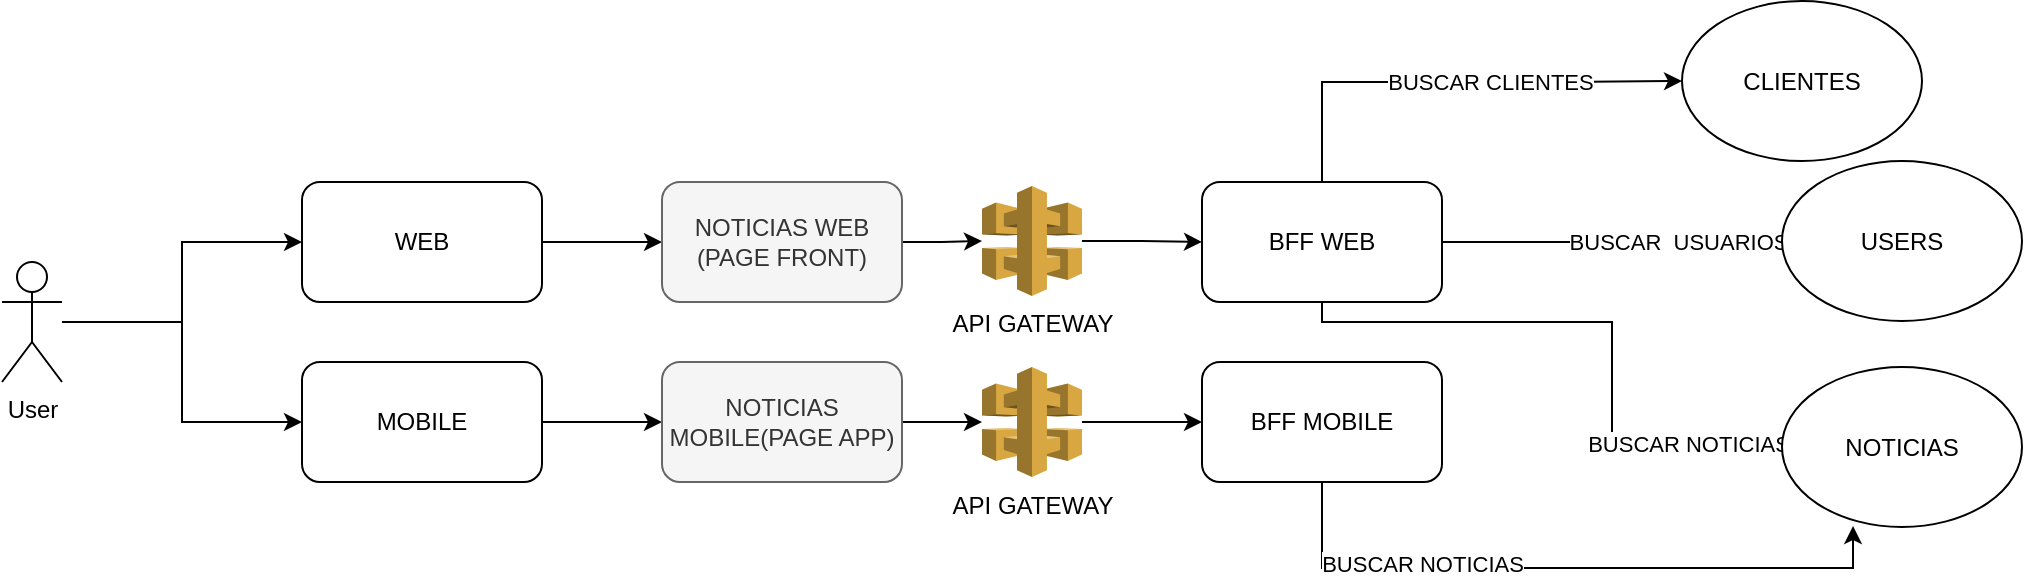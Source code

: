 <mxfile version="21.3.8" type="github">
  <diagram name="Page-1" id="PCEhfPpV_Vly4jaK--HW">
    <mxGraphModel dx="954" dy="538" grid="1" gridSize="10" guides="1" tooltips="1" connect="1" arrows="1" fold="1" page="1" pageScale="1" pageWidth="850" pageHeight="1100" math="0" shadow="0">
      <root>
        <mxCell id="0" />
        <mxCell id="1" parent="0" />
        <mxCell id="J5xrtQVrMG76vx6kUE8D-6" style="edgeStyle=orthogonalEdgeStyle;rounded=0;orthogonalLoop=1;jettySize=auto;html=1;" edge="1" parent="1" source="J5xrtQVrMG76vx6kUE8D-1" target="J5xrtQVrMG76vx6kUE8D-4">
          <mxGeometry relative="1" as="geometry" />
        </mxCell>
        <mxCell id="J5xrtQVrMG76vx6kUE8D-7" style="edgeStyle=orthogonalEdgeStyle;rounded=0;orthogonalLoop=1;jettySize=auto;html=1;" edge="1" parent="1" source="J5xrtQVrMG76vx6kUE8D-1" target="J5xrtQVrMG76vx6kUE8D-5">
          <mxGeometry relative="1" as="geometry" />
        </mxCell>
        <mxCell id="J5xrtQVrMG76vx6kUE8D-1" value="User" style="shape=umlActor;verticalLabelPosition=bottom;verticalAlign=top;html=1;outlineConnect=0;" vertex="1" parent="1">
          <mxGeometry x="70" y="150" width="30" height="60" as="geometry" />
        </mxCell>
        <mxCell id="J5xrtQVrMG76vx6kUE8D-27" style="edgeStyle=orthogonalEdgeStyle;rounded=0;orthogonalLoop=1;jettySize=auto;html=1;" edge="1" parent="1" source="J5xrtQVrMG76vx6kUE8D-4" target="J5xrtQVrMG76vx6kUE8D-17">
          <mxGeometry relative="1" as="geometry" />
        </mxCell>
        <mxCell id="J5xrtQVrMG76vx6kUE8D-4" value="WEB" style="rounded=1;whiteSpace=wrap;html=1;" vertex="1" parent="1">
          <mxGeometry x="220" y="110" width="120" height="60" as="geometry" />
        </mxCell>
        <mxCell id="J5xrtQVrMG76vx6kUE8D-28" style="edgeStyle=orthogonalEdgeStyle;rounded=0;orthogonalLoop=1;jettySize=auto;html=1;" edge="1" parent="1" source="J5xrtQVrMG76vx6kUE8D-5" target="J5xrtQVrMG76vx6kUE8D-18">
          <mxGeometry relative="1" as="geometry" />
        </mxCell>
        <mxCell id="J5xrtQVrMG76vx6kUE8D-5" value="MOBILE" style="rounded=1;whiteSpace=wrap;html=1;" vertex="1" parent="1">
          <mxGeometry x="220" y="200" width="120" height="60" as="geometry" />
        </mxCell>
        <mxCell id="J5xrtQVrMG76vx6kUE8D-35" style="edgeStyle=orthogonalEdgeStyle;rounded=0;orthogonalLoop=1;jettySize=auto;html=1;" edge="1" parent="1" source="J5xrtQVrMG76vx6kUE8D-16" target="J5xrtQVrMG76vx6kUE8D-29">
          <mxGeometry relative="1" as="geometry" />
        </mxCell>
        <mxCell id="J5xrtQVrMG76vx6kUE8D-44" value="BUSCAR&amp;nbsp; USUARIOS" style="edgeLabel;html=1;align=center;verticalAlign=middle;resizable=0;points=[];" vertex="1" connectable="0" parent="J5xrtQVrMG76vx6kUE8D-35">
          <mxGeometry x="0.384" y="1" relative="1" as="geometry">
            <mxPoint y="1" as="offset" />
          </mxGeometry>
        </mxCell>
        <mxCell id="J5xrtQVrMG76vx6kUE8D-36" style="edgeStyle=orthogonalEdgeStyle;rounded=0;orthogonalLoop=1;jettySize=auto;html=1;entryX=0;entryY=0.5;entryDx=0;entryDy=0;" edge="1" parent="1" source="J5xrtQVrMG76vx6kUE8D-16" target="J5xrtQVrMG76vx6kUE8D-31">
          <mxGeometry relative="1" as="geometry">
            <Array as="points">
              <mxPoint x="730" y="60" />
              <mxPoint x="850" y="60" />
            </Array>
          </mxGeometry>
        </mxCell>
        <mxCell id="J5xrtQVrMG76vx6kUE8D-43" value="BUSCAR CLIENTES" style="edgeLabel;html=1;align=center;verticalAlign=middle;resizable=0;points=[];" vertex="1" connectable="0" parent="J5xrtQVrMG76vx6kUE8D-36">
          <mxGeometry x="0.161" relative="1" as="geometry">
            <mxPoint as="offset" />
          </mxGeometry>
        </mxCell>
        <mxCell id="J5xrtQVrMG76vx6kUE8D-38" style="edgeStyle=orthogonalEdgeStyle;rounded=0;orthogonalLoop=1;jettySize=auto;html=1;entryX=0;entryY=0.5;entryDx=0;entryDy=0;" edge="1" parent="1" source="J5xrtQVrMG76vx6kUE8D-16" target="J5xrtQVrMG76vx6kUE8D-30">
          <mxGeometry relative="1" as="geometry">
            <Array as="points">
              <mxPoint x="730" y="180" />
              <mxPoint x="875" y="180" />
              <mxPoint x="875" y="243" />
            </Array>
          </mxGeometry>
        </mxCell>
        <mxCell id="J5xrtQVrMG76vx6kUE8D-42" value="BUSCAR NOTICIAS" style="edgeLabel;html=1;align=center;verticalAlign=middle;resizable=0;points=[];" vertex="1" connectable="0" parent="J5xrtQVrMG76vx6kUE8D-38">
          <mxGeometry x="0.686" y="3" relative="1" as="geometry">
            <mxPoint y="1" as="offset" />
          </mxGeometry>
        </mxCell>
        <mxCell id="J5xrtQVrMG76vx6kUE8D-16" value="BFF WEB" style="rounded=1;whiteSpace=wrap;html=1;" vertex="1" parent="1">
          <mxGeometry x="670" y="110" width="120" height="60" as="geometry" />
        </mxCell>
        <mxCell id="J5xrtQVrMG76vx6kUE8D-23" style="edgeStyle=orthogonalEdgeStyle;rounded=0;orthogonalLoop=1;jettySize=auto;html=1;" edge="1" parent="1" source="J5xrtQVrMG76vx6kUE8D-17" target="J5xrtQVrMG76vx6kUE8D-20">
          <mxGeometry relative="1" as="geometry" />
        </mxCell>
        <mxCell id="J5xrtQVrMG76vx6kUE8D-17" value="NOTICIAS WEB (PAGE FRONT)" style="rounded=1;whiteSpace=wrap;html=1;fillColor=#f5f5f5;fontColor=#333333;strokeColor=#666666;" vertex="1" parent="1">
          <mxGeometry x="400" y="110" width="120" height="60" as="geometry" />
        </mxCell>
        <mxCell id="J5xrtQVrMG76vx6kUE8D-24" style="edgeStyle=orthogonalEdgeStyle;rounded=0;orthogonalLoop=1;jettySize=auto;html=1;" edge="1" parent="1" source="J5xrtQVrMG76vx6kUE8D-18" target="J5xrtQVrMG76vx6kUE8D-22">
          <mxGeometry relative="1" as="geometry" />
        </mxCell>
        <mxCell id="J5xrtQVrMG76vx6kUE8D-18" value="NOTICIAS MOBILE(PAGE APP)" style="rounded=1;whiteSpace=wrap;html=1;fillColor=#f5f5f5;fontColor=#333333;strokeColor=#666666;" vertex="1" parent="1">
          <mxGeometry x="400" y="200" width="120" height="60" as="geometry" />
        </mxCell>
        <mxCell id="J5xrtQVrMG76vx6kUE8D-40" style="edgeStyle=orthogonalEdgeStyle;rounded=0;orthogonalLoop=1;jettySize=auto;html=1;entryX=0.296;entryY=0.994;entryDx=0;entryDy=0;entryPerimeter=0;" edge="1" parent="1" source="J5xrtQVrMG76vx6kUE8D-19" target="J5xrtQVrMG76vx6kUE8D-30">
          <mxGeometry relative="1" as="geometry">
            <Array as="points">
              <mxPoint x="730" y="303" />
              <mxPoint x="996" y="303" />
            </Array>
          </mxGeometry>
        </mxCell>
        <mxCell id="J5xrtQVrMG76vx6kUE8D-41" value="BUSCAR NOTICIAS" style="edgeLabel;html=1;align=center;verticalAlign=middle;resizable=0;points=[];" vertex="1" connectable="0" parent="J5xrtQVrMG76vx6kUE8D-40">
          <mxGeometry x="-0.445" y="2" relative="1" as="geometry">
            <mxPoint x="1" as="offset" />
          </mxGeometry>
        </mxCell>
        <mxCell id="J5xrtQVrMG76vx6kUE8D-19" value="BFF MOBILE" style="rounded=1;whiteSpace=wrap;html=1;" vertex="1" parent="1">
          <mxGeometry x="670" y="200" width="120" height="60" as="geometry" />
        </mxCell>
        <mxCell id="J5xrtQVrMG76vx6kUE8D-25" style="edgeStyle=orthogonalEdgeStyle;rounded=0;orthogonalLoop=1;jettySize=auto;html=1;" edge="1" parent="1" source="J5xrtQVrMG76vx6kUE8D-20" target="J5xrtQVrMG76vx6kUE8D-16">
          <mxGeometry relative="1" as="geometry" />
        </mxCell>
        <mxCell id="J5xrtQVrMG76vx6kUE8D-20" value="API GATEWAY" style="outlineConnect=0;dashed=0;verticalLabelPosition=bottom;verticalAlign=top;align=center;html=1;shape=mxgraph.aws3.api_gateway;fillColor=#D9A741;gradientColor=none;" vertex="1" parent="1">
          <mxGeometry x="560" y="112" width="50" height="55" as="geometry" />
        </mxCell>
        <mxCell id="J5xrtQVrMG76vx6kUE8D-26" style="edgeStyle=orthogonalEdgeStyle;rounded=0;orthogonalLoop=1;jettySize=auto;html=1;" edge="1" parent="1" source="J5xrtQVrMG76vx6kUE8D-22" target="J5xrtQVrMG76vx6kUE8D-19">
          <mxGeometry relative="1" as="geometry" />
        </mxCell>
        <mxCell id="J5xrtQVrMG76vx6kUE8D-22" value="API GATEWAY" style="outlineConnect=0;dashed=0;verticalLabelPosition=bottom;verticalAlign=top;align=center;html=1;shape=mxgraph.aws3.api_gateway;fillColor=#D9A741;gradientColor=none;" vertex="1" parent="1">
          <mxGeometry x="560" y="202.5" width="50" height="55" as="geometry" />
        </mxCell>
        <mxCell id="J5xrtQVrMG76vx6kUE8D-29" value="USERS" style="ellipse;whiteSpace=wrap;html=1;" vertex="1" parent="1">
          <mxGeometry x="960" y="99.5" width="120" height="80" as="geometry" />
        </mxCell>
        <mxCell id="J5xrtQVrMG76vx6kUE8D-30" value="NOTICIAS" style="ellipse;whiteSpace=wrap;html=1;" vertex="1" parent="1">
          <mxGeometry x="960" y="202.5" width="120" height="80" as="geometry" />
        </mxCell>
        <mxCell id="J5xrtQVrMG76vx6kUE8D-31" value="CLIENTES" style="ellipse;whiteSpace=wrap;html=1;" vertex="1" parent="1">
          <mxGeometry x="910" y="19.5" width="120" height="80" as="geometry" />
        </mxCell>
      </root>
    </mxGraphModel>
  </diagram>
</mxfile>

